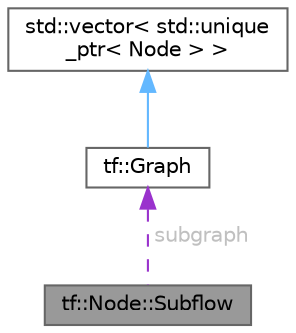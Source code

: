 digraph "tf::Node::Subflow"
{
 // LATEX_PDF_SIZE
  bgcolor="transparent";
  edge [fontname=Helvetica,fontsize=10,labelfontname=Helvetica,labelfontsize=10];
  node [fontname=Helvetica,fontsize=10,shape=box,height=0.2,width=0.4];
  Node1 [id="Node000001",label="tf::Node::Subflow",height=0.2,width=0.4,color="gray40", fillcolor="grey60", style="filled", fontcolor="black",tooltip=" "];
  Node2 -> Node1 [id="edge3_Node000001_Node000002",dir="back",color="darkorchid3",style="dashed",tooltip=" ",label=" subgraph",fontcolor="grey" ];
  Node2 [id="Node000002",label="tf::Graph",height=0.2,width=0.4,color="gray40", fillcolor="white", style="filled",URL="$classtf_1_1_graph.html",tooltip="class to create a graph object"];
  Node3 -> Node2 [id="edge4_Node000002_Node000003",dir="back",color="steelblue1",style="solid",tooltip=" "];
  Node3 [id="Node000003",label="std::vector\< std::unique\l_ptr\< Node \> \>",height=0.2,width=0.4,color="gray40", fillcolor="white", style="filled",tooltip=" "];
}
